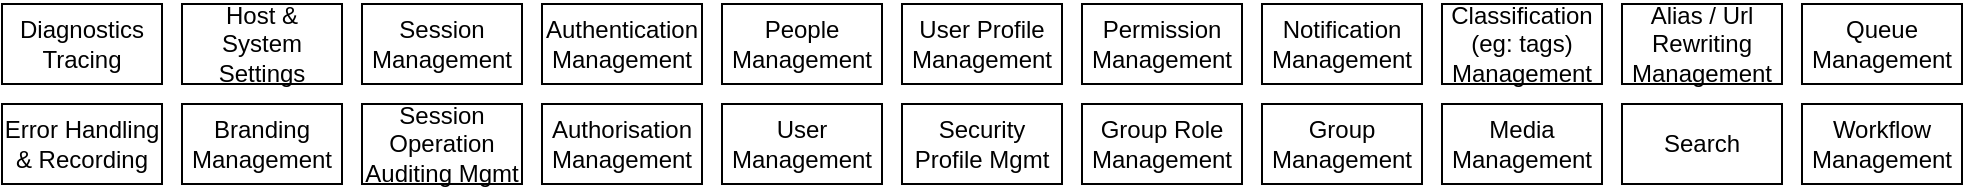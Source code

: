 <mxfile version="20.3.0" type="device"><diagram id="tFx8NVUHpEqBDBRQr2UT" name="Page-1"><mxGraphModel dx="1632" dy="549" grid="1" gridSize="10" guides="1" tooltips="1" connect="1" arrows="1" fold="1" page="1" pageScale="1" pageWidth="850" pageHeight="1100" math="0" shadow="0"><root><mxCell id="0"/><mxCell id="1" parent="0"/><mxCell id="ysL-aRinhyP4lpp3y5ZG-1" value="Diagnostics&lt;br&gt;Tracing" style="rounded=0;whiteSpace=wrap;html=1;" parent="1" vertex="1"><mxGeometry x="-70" y="120" width="80" height="40" as="geometry"/></mxCell><mxCell id="ysL-aRinhyP4lpp3y5ZG-2" value="Authorisation&lt;br&gt;Management" style="rounded=0;whiteSpace=wrap;html=1;" parent="1" vertex="1"><mxGeometry x="200" y="170" width="80" height="40" as="geometry"/></mxCell><mxCell id="ysL-aRinhyP4lpp3y5ZG-3" value="Authentication&lt;br&gt;Management" style="rounded=0;whiteSpace=wrap;html=1;" parent="1" vertex="1"><mxGeometry x="200" y="120" width="80" height="40" as="geometry"/></mxCell><mxCell id="ysL-aRinhyP4lpp3y5ZG-4" value="Error Handling &amp;amp; Recording" style="rounded=0;whiteSpace=wrap;html=1;" parent="1" vertex="1"><mxGeometry x="-70" y="170" width="80" height="40" as="geometry"/></mxCell><mxCell id="ysL-aRinhyP4lpp3y5ZG-5" value="Session Management" style="rounded=0;whiteSpace=wrap;html=1;" parent="1" vertex="1"><mxGeometry x="110" y="120" width="80" height="40" as="geometry"/></mxCell><mxCell id="ysL-aRinhyP4lpp3y5ZG-6" value="Session Operation Auditing Mgmt" style="rounded=0;whiteSpace=wrap;html=1;" parent="1" vertex="1"><mxGeometry x="110" y="170" width="80" height="40" as="geometry"/></mxCell><mxCell id="ysL-aRinhyP4lpp3y5ZG-7" value="People Management" style="rounded=0;whiteSpace=wrap;html=1;" parent="1" vertex="1"><mxGeometry x="290" y="120" width="80" height="40" as="geometry"/></mxCell><mxCell id="ysL-aRinhyP4lpp3y5ZG-8" value="User Management" style="rounded=0;whiteSpace=wrap;html=1;" parent="1" vertex="1"><mxGeometry x="290" y="170" width="80" height="40" as="geometry"/></mxCell><mxCell id="ysL-aRinhyP4lpp3y5ZG-9" value="User Profile Management" style="rounded=0;whiteSpace=wrap;html=1;" parent="1" vertex="1"><mxGeometry x="380" y="120" width="80" height="40" as="geometry"/></mxCell><mxCell id="ysL-aRinhyP4lpp3y5ZG-10" value="Security Profile Mgmt" style="rounded=0;whiteSpace=wrap;html=1;" parent="1" vertex="1"><mxGeometry x="380" y="170" width="80" height="40" as="geometry"/></mxCell><mxCell id="ysL-aRinhyP4lpp3y5ZG-11" value="Permission Management" style="rounded=0;whiteSpace=wrap;html=1;" parent="1" vertex="1"><mxGeometry x="470" y="120" width="80" height="40" as="geometry"/></mxCell><mxCell id="ysL-aRinhyP4lpp3y5ZG-12" value="Group Role Management" style="rounded=0;whiteSpace=wrap;html=1;" parent="1" vertex="1"><mxGeometry x="470" y="170" width="80" height="40" as="geometry"/></mxCell><mxCell id="ysL-aRinhyP4lpp3y5ZG-13" value="Group Management" style="rounded=0;whiteSpace=wrap;html=1;" parent="1" vertex="1"><mxGeometry x="560" y="170" width="80" height="40" as="geometry"/></mxCell><mxCell id="ysL-aRinhyP4lpp3y5ZG-14" value="Notification Management" style="rounded=0;whiteSpace=wrap;html=1;" parent="1" vertex="1"><mxGeometry x="560" y="120" width="80" height="40" as="geometry"/></mxCell><mxCell id="ysL-aRinhyP4lpp3y5ZG-15" value="Classification (eg: tags)&lt;br&gt;Management" style="rounded=0;whiteSpace=wrap;html=1;" parent="1" vertex="1"><mxGeometry x="650" y="120" width="80" height="40" as="geometry"/></mxCell><mxCell id="ysL-aRinhyP4lpp3y5ZG-16" value="Media Management" style="rounded=0;whiteSpace=wrap;html=1;" parent="1" vertex="1"><mxGeometry x="650" y="170" width="80" height="40" as="geometry"/></mxCell><mxCell id="2K0PVUa2l9_QLQFuH4mj-1" value="Queue Management" style="rounded=0;whiteSpace=wrap;html=1;" parent="1" vertex="1"><mxGeometry x="830" y="120" width="80" height="40" as="geometry"/></mxCell><mxCell id="2K0PVUa2l9_QLQFuH4mj-2" value="Workflow Management" style="rounded=0;whiteSpace=wrap;html=1;" parent="1" vertex="1"><mxGeometry x="830" y="170" width="80" height="40" as="geometry"/></mxCell><mxCell id="SFNwJhtvqHcmdDF2Px0J-1" value="Host &amp;amp; System Settings" style="rounded=0;whiteSpace=wrap;html=1;" vertex="1" parent="1"><mxGeometry x="20" y="120" width="80" height="40" as="geometry"/></mxCell><mxCell id="SFNwJhtvqHcmdDF2Px0J-2" value="Branding&lt;br&gt;Management" style="rounded=0;whiteSpace=wrap;html=1;" vertex="1" parent="1"><mxGeometry x="20" y="170" width="80" height="40" as="geometry"/></mxCell><mxCell id="SFNwJhtvqHcmdDF2Px0J-3" value="Search" style="rounded=0;whiteSpace=wrap;html=1;" vertex="1" parent="1"><mxGeometry x="740" y="170" width="80" height="40" as="geometry"/></mxCell><mxCell id="SFNwJhtvqHcmdDF2Px0J-4" value="Alias / Url Rewriting Management" style="rounded=0;whiteSpace=wrap;html=1;" vertex="1" parent="1"><mxGeometry x="740" y="120" width="80" height="40" as="geometry"/></mxCell></root></mxGraphModel></diagram></mxfile>